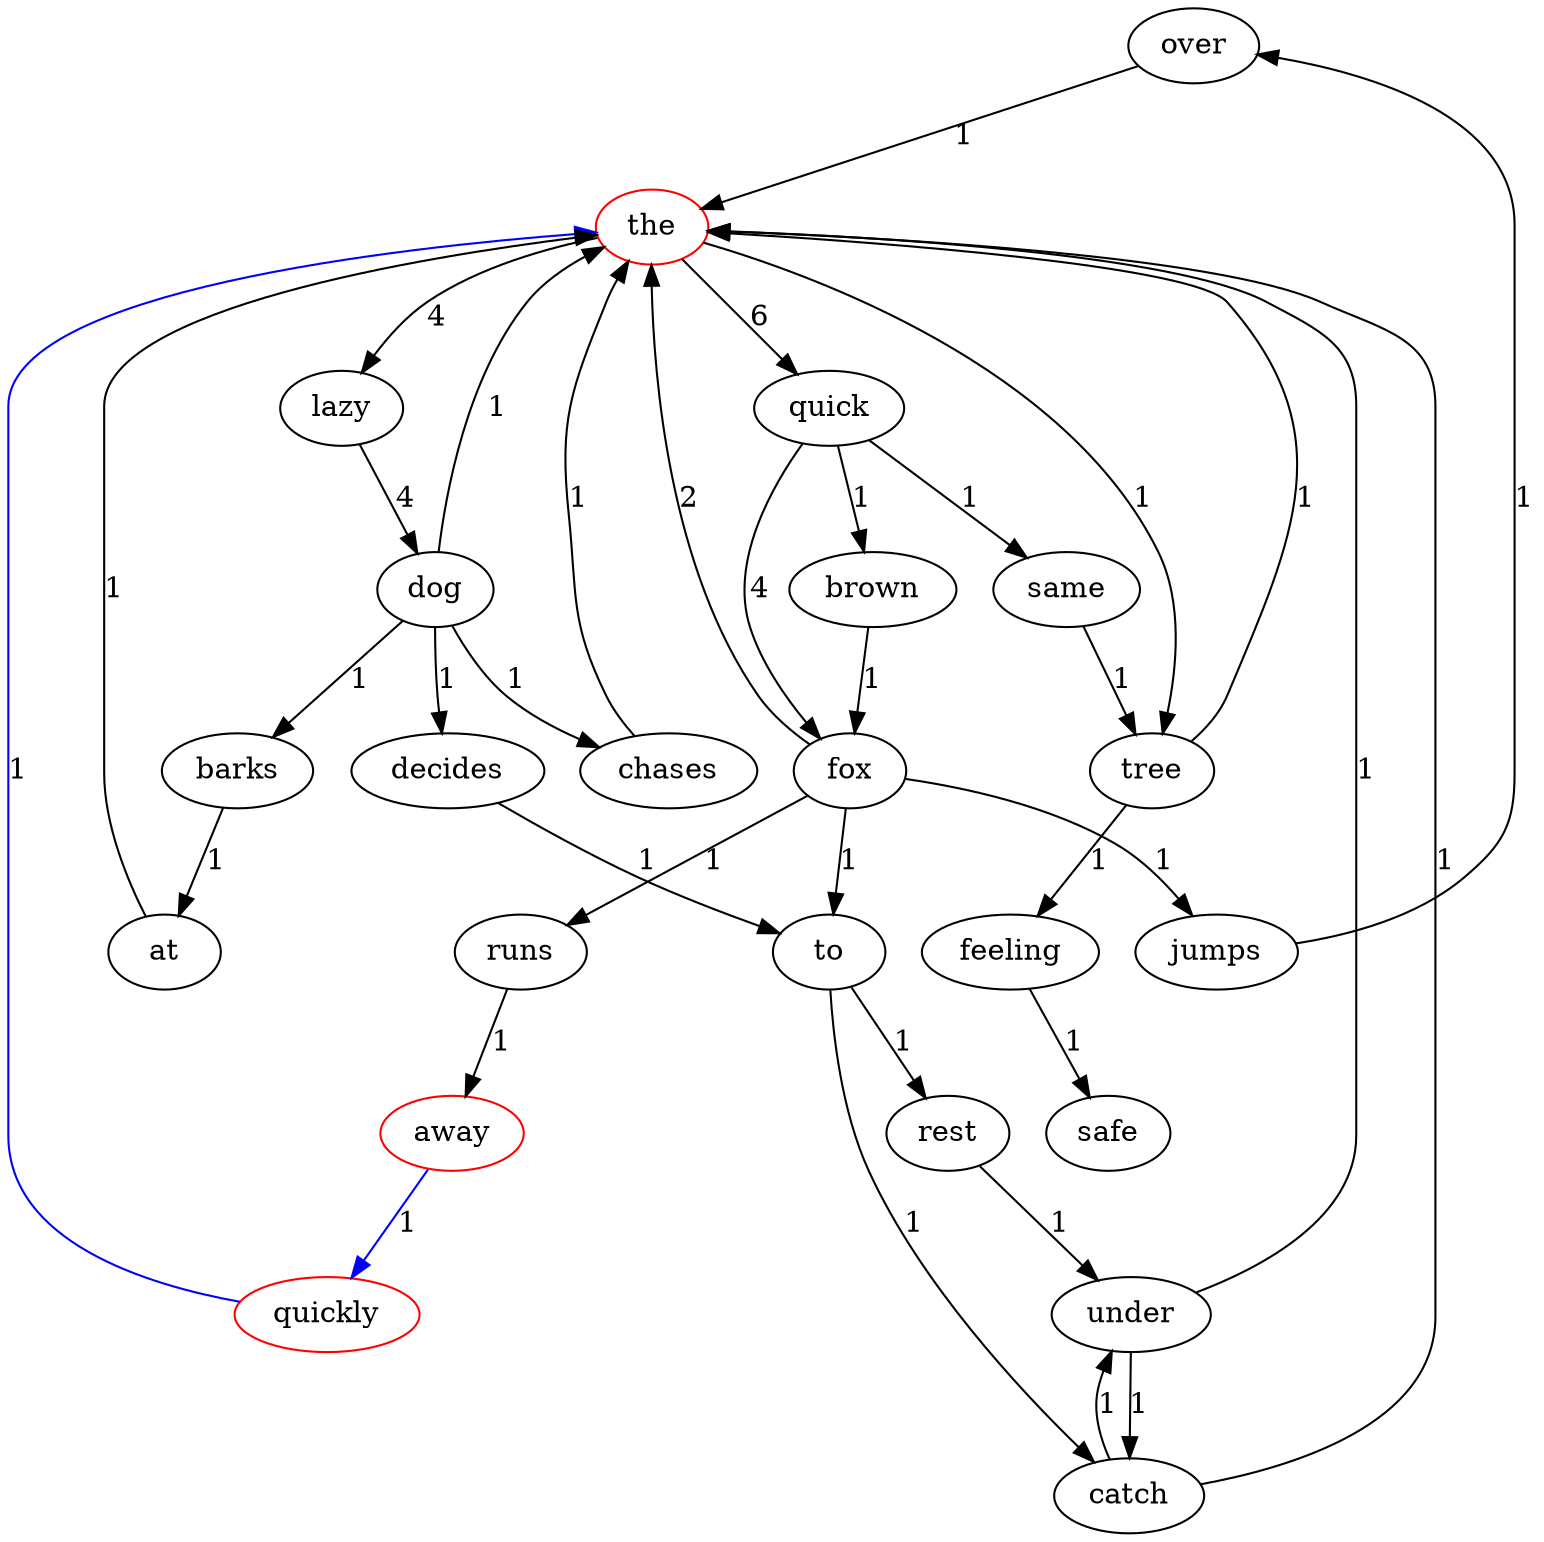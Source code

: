 digraph G{
over;
rest;
quick;
away [color=red];
lazy;
quickly [color=red];
decides;
tree;
jumps;
barks;
feeling;
brown;
fox;
the [color=red];
chases;
same;
at;
safe;
to;
catch;
under;
dog;
runs;
over->the[label=1];
rest->under[label=1];
quick->same[label=1];
quick->brown[label=1];
quick->fox[label=4];
away->quickly[label=1, color=blue];
lazy->dog[label=4];
quickly->the[label=1, color=blue];
decides->to[label=1];
tree->the[label=1];
tree->feeling[label=1];
jumps->over[label=1];
barks->at[label=1];
feeling->safe[label=1];
brown->fox[label=1];
fox->the[label=2];
fox->jumps[label=1];
fox->to[label=1];
fox->runs[label=1];
the->quick[label=6];
the->lazy[label=4];
the->tree[label=1];
chases->the[label=1];
at->the[label=1];
same->tree[label=1];
to->rest[label=1];
to->catch[label=1];
catch->the[label=1];
catch->under[label=1];
under->the[label=1];
under->catch[label=1];
dog->the[label=1];
dog->chases[label=1];
dog->decides[label=1];
dog->barks[label=1];
runs->away[label=1];
}
